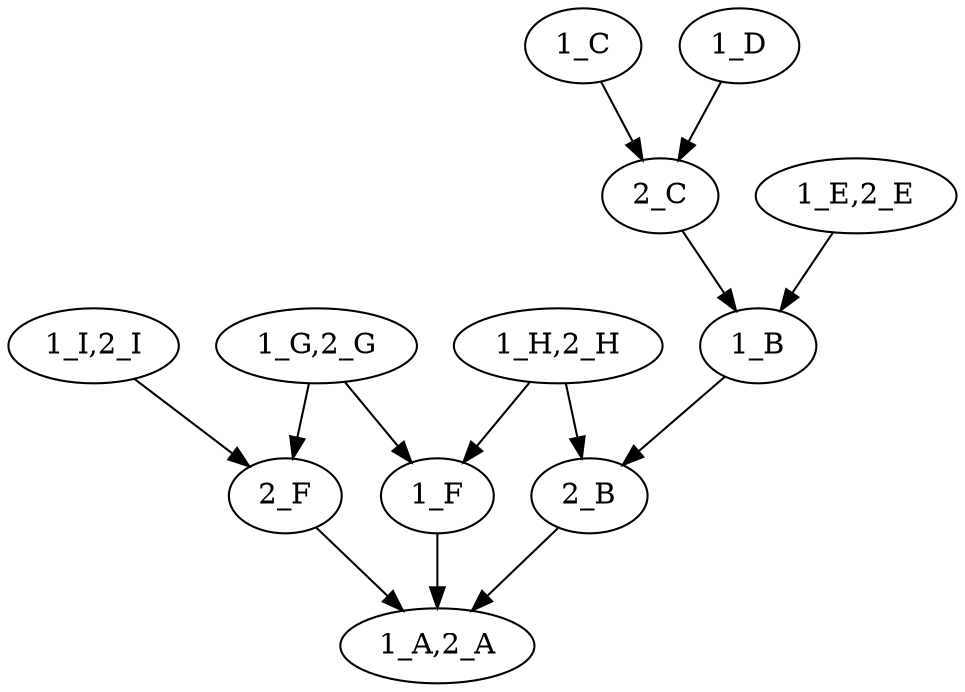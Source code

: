 digraph {

rankdir = TD

"1_B" -> "2_B"
"1_C" -> "2_C"
"1_D" -> "2_C"
"2_C" -> "1_B"
"2_B" -> "1_A,2_A"
"2_F" -> "1_A,2_A"
"1_F" -> "1_A,2_A"
"1_E,2_E" -> "1_B"
"1_G,2_G" -> "1_F"
"1_G,2_G" -> "2_F"
"1_H,2_H" -> "1_F"
"1_H,2_H" -> "2_B"
"1_I,2_I" -> "2_F"
}

